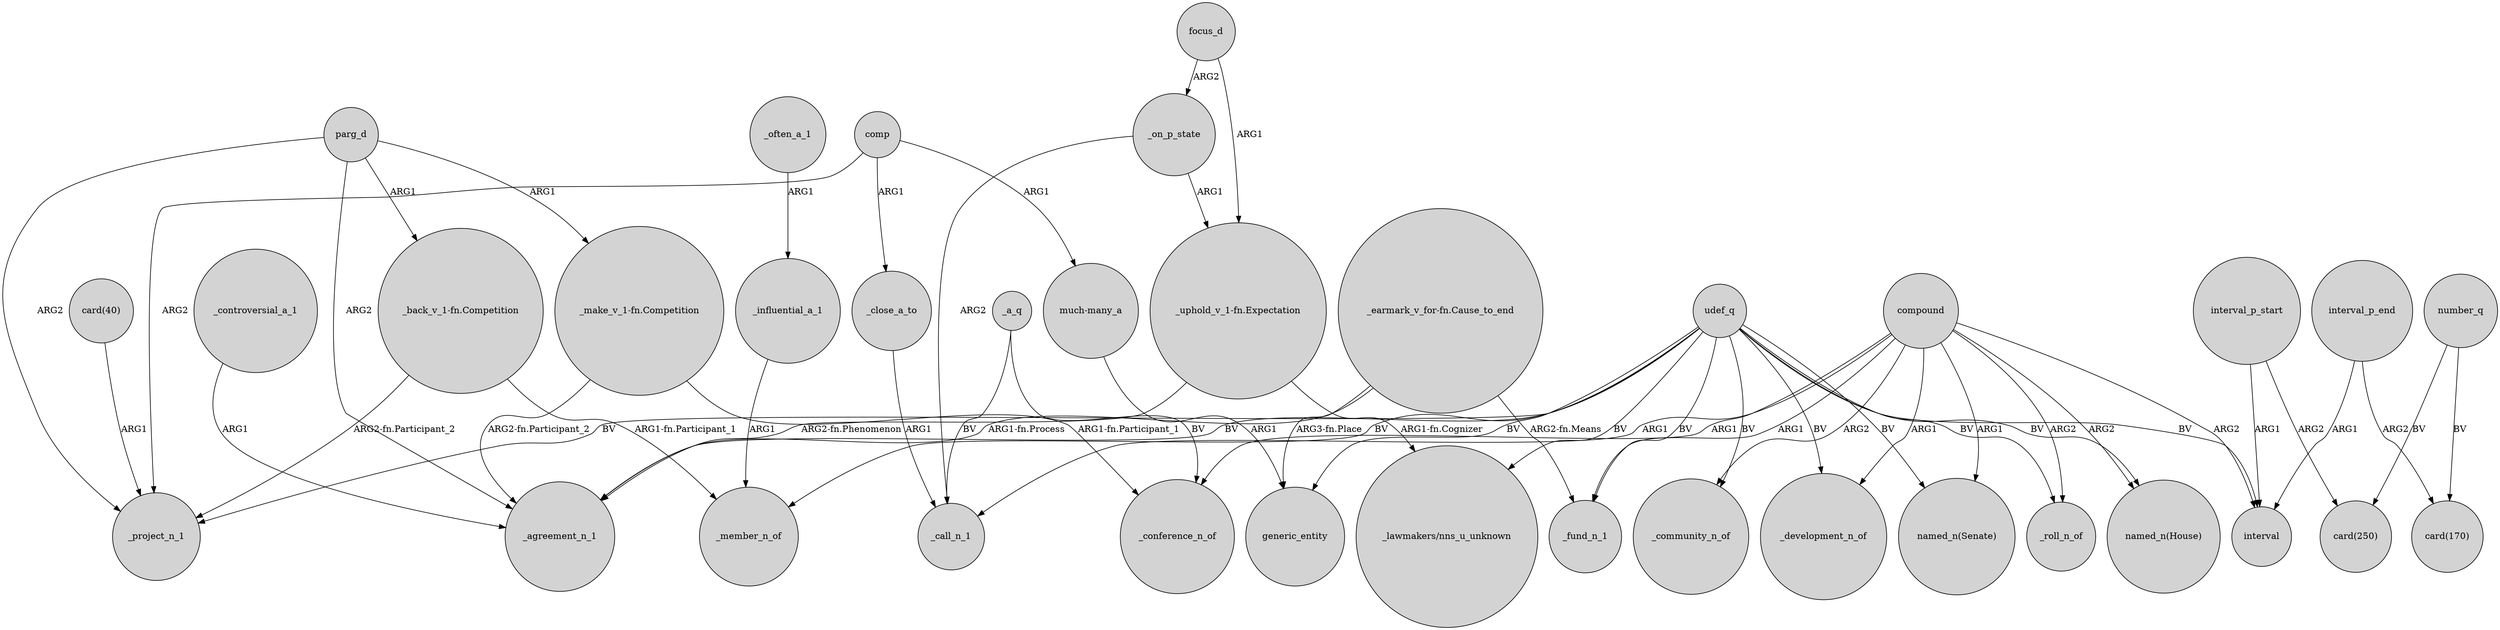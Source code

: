 digraph {
	node [shape=circle style=filled]
	compound -> _fund_n_1 [label=ARG1]
	udef_q -> "_lawmakers/nns_u_unknown" [label=BV]
	interval_p_start -> "card(250)" [label=ARG2]
	udef_q -> _project_n_1 [label=BV]
	udef_q -> _member_n_of [label=BV]
	_often_a_1 -> _influential_a_1 [label=ARG1]
	parg_d -> "_make_v_1-fn.Competition" [label=ARG1]
	udef_q -> _roll_n_of [label=BV]
	parg_d -> _agreement_n_1 [label=ARG2]
	"_earmark_v_for-fn.Cause_to_end" -> _agreement_n_1 [label="ARG1-fn.Process"]
	compound -> _community_n_of [label=ARG2]
	_a_q -> _call_n_1 [label=BV]
	udef_q -> _fund_n_1 [label=BV]
	number_q -> "card(250)" [label=BV]
	"card(40)" -> _project_n_1 [label=ARG1]
	udef_q -> interval [label=BV]
	_controversial_a_1 -> _agreement_n_1 [label=ARG1]
	"_earmark_v_for-fn.Cause_to_end" -> _fund_n_1 [label="ARG2-fn.Means"]
	_on_p_state -> _call_n_1 [label=ARG2]
	focus_d -> _on_p_state [label=ARG2]
	"_uphold_v_1-fn.Expectation" -> _agreement_n_1 [label="ARG2-fn.Phenomenon"]
	comp -> _close_a_to [label=ARG1]
	interval_p_start -> interval [label=ARG1]
	udef_q -> generic_entity [label=BV]
	compound -> interval [label=ARG2]
	compound -> "named_n(House)" [label=ARG2]
	"_back_v_1-fn.Competition" -> _member_n_of [label="ARG1-fn.Participant_1"]
	compound -> _roll_n_of [label=ARG2]
	udef_q -> _agreement_n_1 [label=BV]
	comp -> "much-many_a" [label=ARG1]
	compound -> _call_n_1 [label=ARG1]
	"much-many_a" -> generic_entity [label=ARG1]
	"_make_v_1-fn.Competition" -> _agreement_n_1 [label="ARG2-fn.Participant_2"]
	udef_q -> _development_n_of [label=BV]
	parg_d -> "_back_v_1-fn.Competition" [label=ARG1]
	_close_a_to -> _call_n_1 [label=ARG1]
	compound -> _conference_n_of [label=ARG1]
	_influential_a_1 -> _member_n_of [label=ARG1]
	interval_p_end -> interval [label=ARG1]
	parg_d -> _project_n_1 [label=ARG2]
	udef_q -> _community_n_of [label=BV]
	focus_d -> "_uphold_v_1-fn.Expectation" [label=ARG1]
	comp -> _project_n_1 [label=ARG2]
	compound -> "named_n(Senate)" [label=ARG1]
	_a_q -> _conference_n_of [label=BV]
	number_q -> "card(170)" [label=BV]
	"_earmark_v_for-fn.Cause_to_end" -> generic_entity [label="ARG3-fn.Place"]
	interval_p_end -> "card(170)" [label=ARG2]
	"_make_v_1-fn.Competition" -> _conference_n_of [label="ARG1-fn.Participant_1"]
	udef_q -> "named_n(House)" [label=BV]
	compound -> _development_n_of [label=ARG1]
	udef_q -> "named_n(Senate)" [label=BV]
	_on_p_state -> "_uphold_v_1-fn.Expectation" [label=ARG1]
	"_back_v_1-fn.Competition" -> _project_n_1 [label="ARG2-fn.Participant_2"]
	"_uphold_v_1-fn.Expectation" -> "_lawmakers/nns_u_unknown" [label="ARG1-fn.Cognizer"]
}
